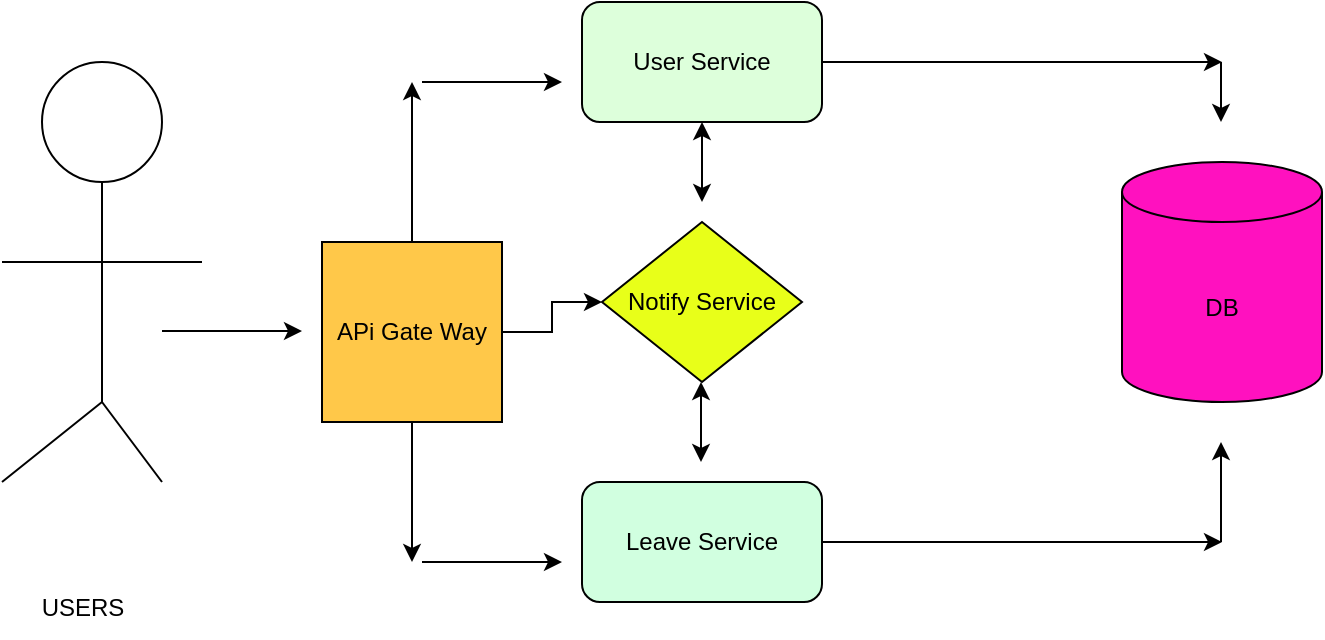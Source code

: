 <mxfile version="26.2.8">
  <diagram name="Page-1" id="Y6L_lOyl2PR1Z7PrYQgo">
    <mxGraphModel dx="866" dy="482" grid="1" gridSize="10" guides="1" tooltips="1" connect="1" arrows="1" fold="1" page="1" pageScale="1" pageWidth="850" pageHeight="1100" math="0" shadow="0">
      <root>
        <mxCell id="0" />
        <mxCell id="1" parent="0" />
        <mxCell id="JNTNtjrh18XB90PpzGU6-1" value="" style="ellipse;whiteSpace=wrap;html=1;aspect=fixed;" vertex="1" parent="1">
          <mxGeometry x="50" y="150" width="60" height="60" as="geometry" />
        </mxCell>
        <mxCell id="JNTNtjrh18XB90PpzGU6-3" value="" style="endArrow=none;html=1;rounded=0;" edge="1" parent="1">
          <mxGeometry width="50" height="50" relative="1" as="geometry">
            <mxPoint x="30" y="250" as="sourcePoint" />
            <mxPoint x="130" y="250" as="targetPoint" />
          </mxGeometry>
        </mxCell>
        <mxCell id="JNTNtjrh18XB90PpzGU6-4" value="" style="endArrow=none;html=1;rounded=0;" edge="1" parent="1">
          <mxGeometry width="50" height="50" relative="1" as="geometry">
            <mxPoint x="30" y="360" as="sourcePoint" />
            <mxPoint x="80" y="320" as="targetPoint" />
          </mxGeometry>
        </mxCell>
        <mxCell id="JNTNtjrh18XB90PpzGU6-5" value="" style="endArrow=none;html=1;rounded=0;" edge="1" parent="1">
          <mxGeometry width="50" height="50" relative="1" as="geometry">
            <mxPoint x="110" y="360" as="sourcePoint" />
            <mxPoint x="80" y="320" as="targetPoint" />
          </mxGeometry>
        </mxCell>
        <mxCell id="JNTNtjrh18XB90PpzGU6-14" style="edgeStyle=orthogonalEdgeStyle;rounded=0;orthogonalLoop=1;jettySize=auto;html=1;" edge="1" parent="1" source="JNTNtjrh18XB90PpzGU6-6">
          <mxGeometry relative="1" as="geometry">
            <mxPoint x="640" y="150" as="targetPoint" />
          </mxGeometry>
        </mxCell>
        <mxCell id="JNTNtjrh18XB90PpzGU6-6" value="User Service" style="rounded=1;whiteSpace=wrap;html=1;fillColor=#DDFFDB;" vertex="1" parent="1">
          <mxGeometry x="320" y="120" width="120" height="60" as="geometry" />
        </mxCell>
        <mxCell id="JNTNtjrh18XB90PpzGU6-15" style="edgeStyle=orthogonalEdgeStyle;rounded=0;orthogonalLoop=1;jettySize=auto;html=1;" edge="1" parent="1" source="JNTNtjrh18XB90PpzGU6-7">
          <mxGeometry relative="1" as="geometry">
            <mxPoint x="640" y="390" as="targetPoint" />
          </mxGeometry>
        </mxCell>
        <mxCell id="JNTNtjrh18XB90PpzGU6-7" value="Leave Service" style="rounded=1;whiteSpace=wrap;html=1;fillColor=#D1FFE0;" vertex="1" parent="1">
          <mxGeometry x="320" y="360" width="120" height="60" as="geometry" />
        </mxCell>
        <mxCell id="JNTNtjrh18XB90PpzGU6-8" value="Notify Service" style="rhombus;whiteSpace=wrap;html=1;fillColor=#E8FF19;" vertex="1" parent="1">
          <mxGeometry x="330" y="230" width="100" height="80" as="geometry" />
        </mxCell>
        <mxCell id="JNTNtjrh18XB90PpzGU6-10" style="edgeStyle=orthogonalEdgeStyle;rounded=0;orthogonalLoop=1;jettySize=auto;html=1;" edge="1" parent="1" source="JNTNtjrh18XB90PpzGU6-9" target="JNTNtjrh18XB90PpzGU6-8">
          <mxGeometry relative="1" as="geometry" />
        </mxCell>
        <mxCell id="JNTNtjrh18XB90PpzGU6-11" style="edgeStyle=orthogonalEdgeStyle;rounded=0;orthogonalLoop=1;jettySize=auto;html=1;" edge="1" parent="1" source="JNTNtjrh18XB90PpzGU6-9">
          <mxGeometry relative="1" as="geometry">
            <mxPoint x="235" y="160" as="targetPoint" />
          </mxGeometry>
        </mxCell>
        <mxCell id="JNTNtjrh18XB90PpzGU6-12" style="edgeStyle=orthogonalEdgeStyle;rounded=0;orthogonalLoop=1;jettySize=auto;html=1;" edge="1" parent="1" source="JNTNtjrh18XB90PpzGU6-9">
          <mxGeometry relative="1" as="geometry">
            <mxPoint x="235" y="400" as="targetPoint" />
          </mxGeometry>
        </mxCell>
        <mxCell id="JNTNtjrh18XB90PpzGU6-9" value="APi Gate Way" style="whiteSpace=wrap;html=1;aspect=fixed;fillColor=#FFC849;" vertex="1" parent="1">
          <mxGeometry x="190" y="240" width="90" height="90" as="geometry" />
        </mxCell>
        <mxCell id="JNTNtjrh18XB90PpzGU6-13" value="DB" style="shape=cylinder3;whiteSpace=wrap;html=1;boundedLbl=1;backgroundOutline=1;size=15;fillColor=#FF11BF;" vertex="1" parent="1">
          <mxGeometry x="590" y="200" width="100" height="120" as="geometry" />
        </mxCell>
        <mxCell id="JNTNtjrh18XB90PpzGU6-16" style="edgeStyle=orthogonalEdgeStyle;rounded=0;orthogonalLoop=1;jettySize=auto;html=1;" edge="1" parent="1">
          <mxGeometry relative="1" as="geometry">
            <mxPoint x="639.5" y="340" as="targetPoint" />
            <mxPoint x="639.5" y="390" as="sourcePoint" />
            <Array as="points">
              <mxPoint x="639.5" y="360" />
              <mxPoint x="639.5" y="360" />
            </Array>
          </mxGeometry>
        </mxCell>
        <mxCell id="JNTNtjrh18XB90PpzGU6-18" style="edgeStyle=orthogonalEdgeStyle;rounded=0;orthogonalLoop=1;jettySize=auto;html=1;" edge="1" parent="1">
          <mxGeometry relative="1" as="geometry">
            <mxPoint x="639.5" y="180" as="targetPoint" />
            <mxPoint x="639.5" y="150" as="sourcePoint" />
          </mxGeometry>
        </mxCell>
        <mxCell id="JNTNtjrh18XB90PpzGU6-20" value="" style="endArrow=classic;startArrow=classic;html=1;rounded=0;exitX=0.5;exitY=1;exitDx=0;exitDy=0;exitPerimeter=0;" edge="1" parent="1" source="JNTNtjrh18XB90PpzGU6-6">
          <mxGeometry width="50" height="50" relative="1" as="geometry">
            <mxPoint x="380" y="190" as="sourcePoint" />
            <mxPoint x="380" y="220" as="targetPoint" />
          </mxGeometry>
        </mxCell>
        <mxCell id="JNTNtjrh18XB90PpzGU6-21" value="" style="endArrow=classic;startArrow=classic;html=1;rounded=0;exitX=0.5;exitY=1;exitDx=0;exitDy=0;exitPerimeter=0;" edge="1" parent="1">
          <mxGeometry width="50" height="50" relative="1" as="geometry">
            <mxPoint x="379.5" y="310" as="sourcePoint" />
            <mxPoint x="379.5" y="350" as="targetPoint" />
          </mxGeometry>
        </mxCell>
        <mxCell id="JNTNtjrh18XB90PpzGU6-22" value="" style="endArrow=classic;html=1;rounded=0;" edge="1" parent="1">
          <mxGeometry width="50" height="50" relative="1" as="geometry">
            <mxPoint x="240" y="160" as="sourcePoint" />
            <mxPoint x="310" y="160" as="targetPoint" />
          </mxGeometry>
        </mxCell>
        <mxCell id="JNTNtjrh18XB90PpzGU6-23" value="" style="endArrow=classic;html=1;rounded=0;" edge="1" parent="1">
          <mxGeometry width="50" height="50" relative="1" as="geometry">
            <mxPoint x="240" y="400" as="sourcePoint" />
            <mxPoint x="310" y="400" as="targetPoint" />
          </mxGeometry>
        </mxCell>
        <mxCell id="JNTNtjrh18XB90PpzGU6-24" value="" style="endArrow=none;html=1;rounded=0;entryX=0.5;entryY=1;entryDx=0;entryDy=0;" edge="1" parent="1" target="JNTNtjrh18XB90PpzGU6-1">
          <mxGeometry width="50" height="50" relative="1" as="geometry">
            <mxPoint x="80" y="320" as="sourcePoint" />
            <mxPoint x="130" y="270" as="targetPoint" />
          </mxGeometry>
        </mxCell>
        <mxCell id="JNTNtjrh18XB90PpzGU6-25" value="USERS" style="text;html=1;align=center;verticalAlign=middle;resizable=0;points=[];autosize=1;strokeColor=none;fillColor=none;" vertex="1" parent="1">
          <mxGeometry x="40" y="408" width="60" height="30" as="geometry" />
        </mxCell>
        <mxCell id="JNTNtjrh18XB90PpzGU6-26" value="" style="endArrow=classic;html=1;rounded=0;" edge="1" parent="1">
          <mxGeometry width="50" height="50" relative="1" as="geometry">
            <mxPoint x="110" y="284.5" as="sourcePoint" />
            <mxPoint x="180" y="284.5" as="targetPoint" />
          </mxGeometry>
        </mxCell>
      </root>
    </mxGraphModel>
  </diagram>
</mxfile>
